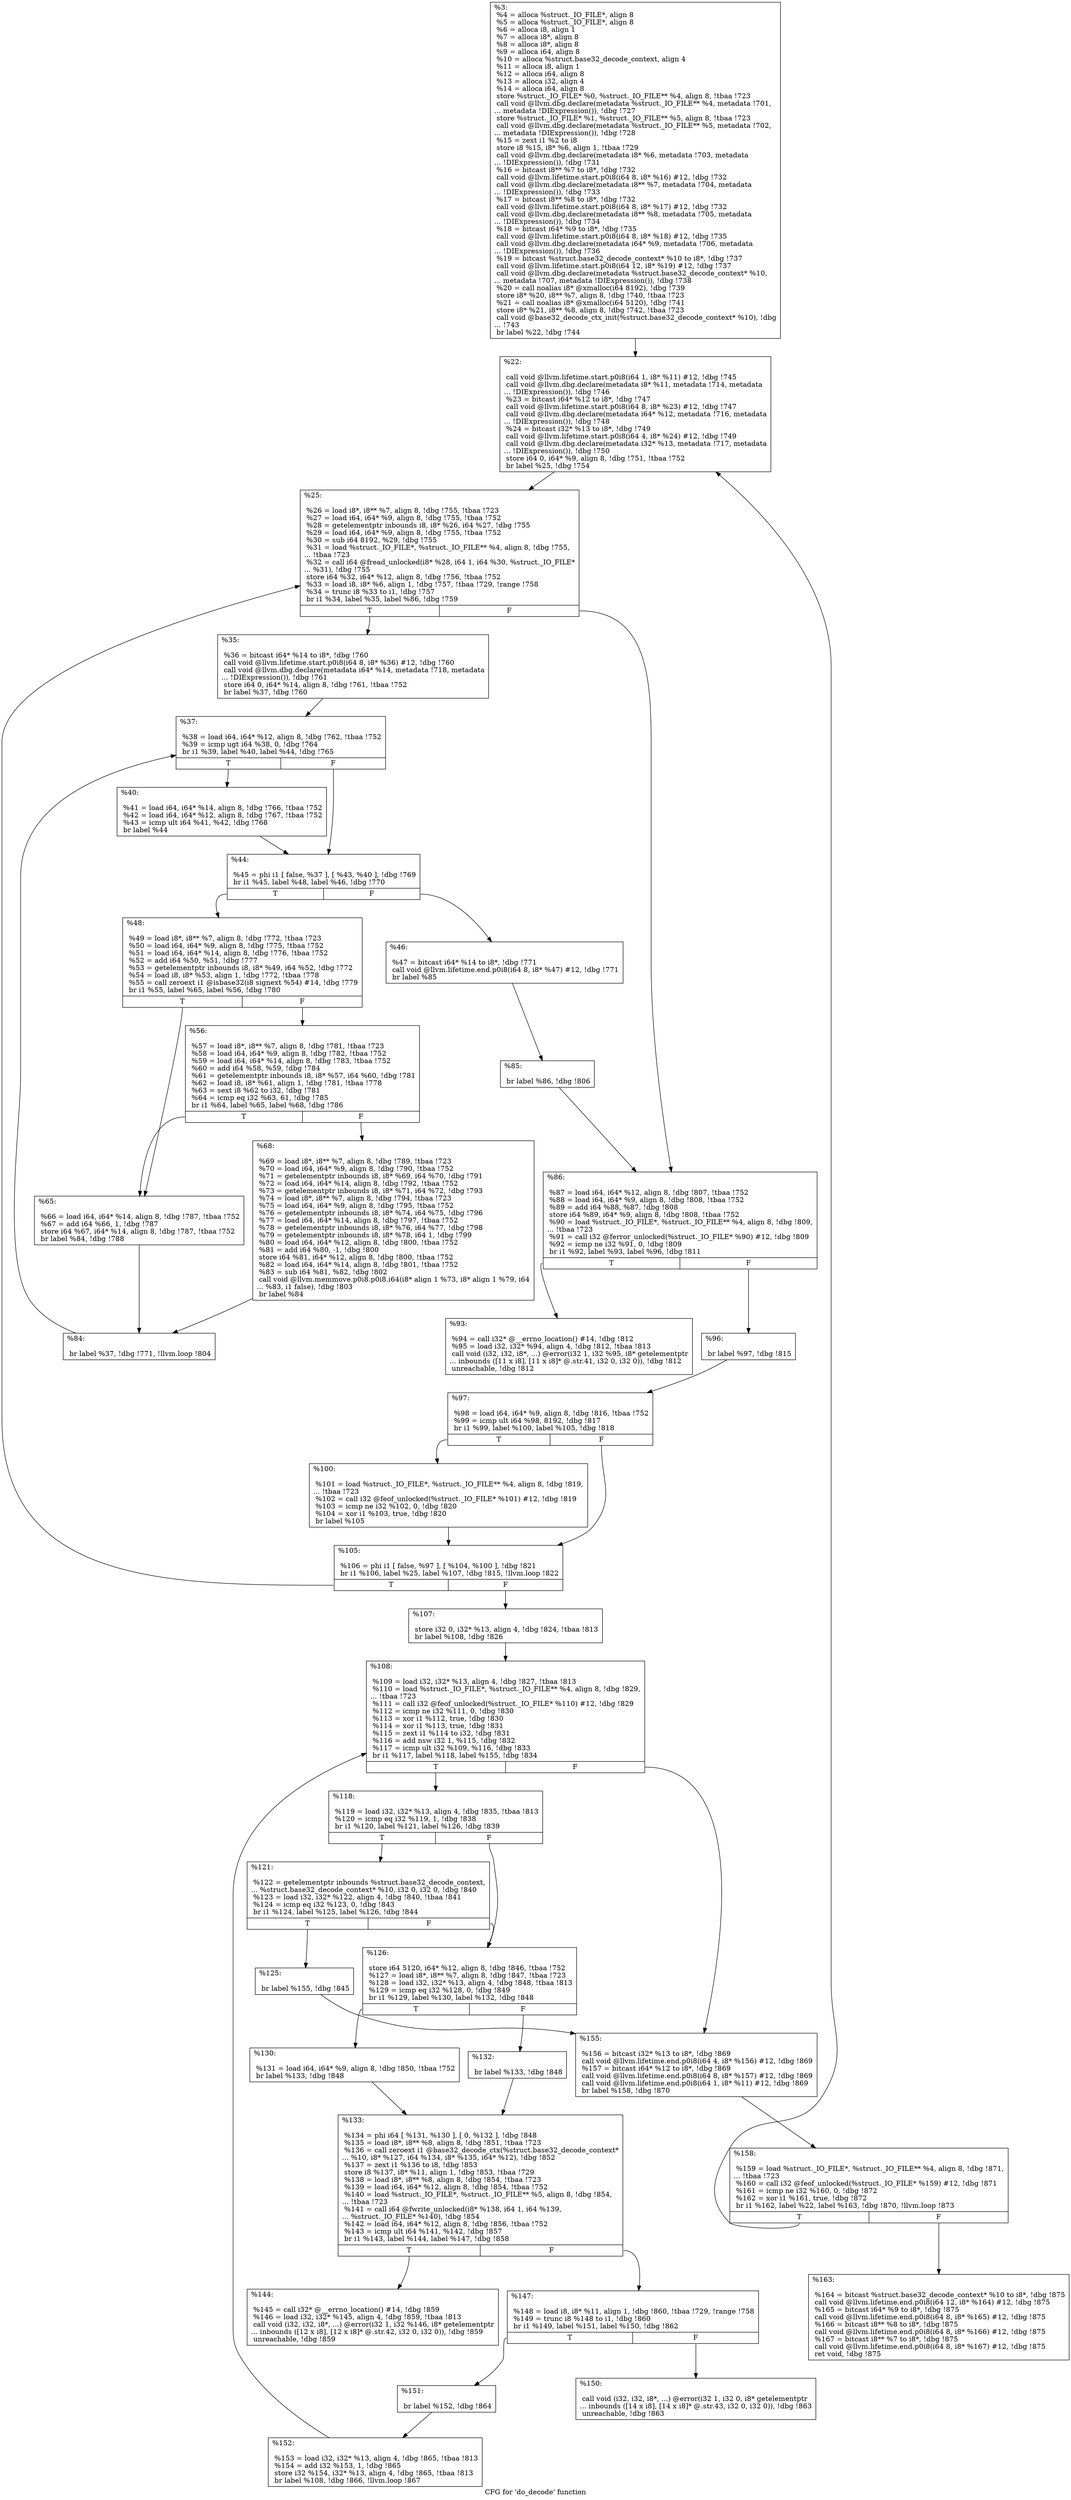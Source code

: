 digraph "CFG for 'do_decode' function" {
	label="CFG for 'do_decode' function";

	Node0x119f1d0 [shape=record,label="{%3:\l  %4 = alloca %struct._IO_FILE*, align 8\l  %5 = alloca %struct._IO_FILE*, align 8\l  %6 = alloca i8, align 1\l  %7 = alloca i8*, align 8\l  %8 = alloca i8*, align 8\l  %9 = alloca i64, align 8\l  %10 = alloca %struct.base32_decode_context, align 4\l  %11 = alloca i8, align 1\l  %12 = alloca i64, align 8\l  %13 = alloca i32, align 4\l  %14 = alloca i64, align 8\l  store %struct._IO_FILE* %0, %struct._IO_FILE** %4, align 8, !tbaa !723\l  call void @llvm.dbg.declare(metadata %struct._IO_FILE** %4, metadata !701,\l... metadata !DIExpression()), !dbg !727\l  store %struct._IO_FILE* %1, %struct._IO_FILE** %5, align 8, !tbaa !723\l  call void @llvm.dbg.declare(metadata %struct._IO_FILE** %5, metadata !702,\l... metadata !DIExpression()), !dbg !728\l  %15 = zext i1 %2 to i8\l  store i8 %15, i8* %6, align 1, !tbaa !729\l  call void @llvm.dbg.declare(metadata i8* %6, metadata !703, metadata\l... !DIExpression()), !dbg !731\l  %16 = bitcast i8** %7 to i8*, !dbg !732\l  call void @llvm.lifetime.start.p0i8(i64 8, i8* %16) #12, !dbg !732\l  call void @llvm.dbg.declare(metadata i8** %7, metadata !704, metadata\l... !DIExpression()), !dbg !733\l  %17 = bitcast i8** %8 to i8*, !dbg !732\l  call void @llvm.lifetime.start.p0i8(i64 8, i8* %17) #12, !dbg !732\l  call void @llvm.dbg.declare(metadata i8** %8, metadata !705, metadata\l... !DIExpression()), !dbg !734\l  %18 = bitcast i64* %9 to i8*, !dbg !735\l  call void @llvm.lifetime.start.p0i8(i64 8, i8* %18) #12, !dbg !735\l  call void @llvm.dbg.declare(metadata i64* %9, metadata !706, metadata\l... !DIExpression()), !dbg !736\l  %19 = bitcast %struct.base32_decode_context* %10 to i8*, !dbg !737\l  call void @llvm.lifetime.start.p0i8(i64 12, i8* %19) #12, !dbg !737\l  call void @llvm.dbg.declare(metadata %struct.base32_decode_context* %10,\l... metadata !707, metadata !DIExpression()), !dbg !738\l  %20 = call noalias i8* @xmalloc(i64 8192), !dbg !739\l  store i8* %20, i8** %7, align 8, !dbg !740, !tbaa !723\l  %21 = call noalias i8* @xmalloc(i64 5120), !dbg !741\l  store i8* %21, i8** %8, align 8, !dbg !742, !tbaa !723\l  call void @base32_decode_ctx_init(%struct.base32_decode_context* %10), !dbg\l... !743\l  br label %22, !dbg !744\l}"];
	Node0x119f1d0 -> Node0x118ba60;
	Node0x118ba60 [shape=record,label="{%22:\l\l  call void @llvm.lifetime.start.p0i8(i64 1, i8* %11) #12, !dbg !745\l  call void @llvm.dbg.declare(metadata i8* %11, metadata !714, metadata\l... !DIExpression()), !dbg !746\l  %23 = bitcast i64* %12 to i8*, !dbg !747\l  call void @llvm.lifetime.start.p0i8(i64 8, i8* %23) #12, !dbg !747\l  call void @llvm.dbg.declare(metadata i64* %12, metadata !716, metadata\l... !DIExpression()), !dbg !748\l  %24 = bitcast i32* %13 to i8*, !dbg !749\l  call void @llvm.lifetime.start.p0i8(i64 4, i8* %24) #12, !dbg !749\l  call void @llvm.dbg.declare(metadata i32* %13, metadata !717, metadata\l... !DIExpression()), !dbg !750\l  store i64 0, i64* %9, align 8, !dbg !751, !tbaa !752\l  br label %25, !dbg !754\l}"];
	Node0x118ba60 -> Node0x118bab0;
	Node0x118bab0 [shape=record,label="{%25:\l\l  %26 = load i8*, i8** %7, align 8, !dbg !755, !tbaa !723\l  %27 = load i64, i64* %9, align 8, !dbg !755, !tbaa !752\l  %28 = getelementptr inbounds i8, i8* %26, i64 %27, !dbg !755\l  %29 = load i64, i64* %9, align 8, !dbg !755, !tbaa !752\l  %30 = sub i64 8192, %29, !dbg !755\l  %31 = load %struct._IO_FILE*, %struct._IO_FILE** %4, align 8, !dbg !755,\l... !tbaa !723\l  %32 = call i64 @fread_unlocked(i8* %28, i64 1, i64 %30, %struct._IO_FILE*\l... %31), !dbg !755\l  store i64 %32, i64* %12, align 8, !dbg !756, !tbaa !752\l  %33 = load i8, i8* %6, align 1, !dbg !757, !tbaa !729, !range !758\l  %34 = trunc i8 %33 to i1, !dbg !757\l  br i1 %34, label %35, label %86, !dbg !759\l|{<s0>T|<s1>F}}"];
	Node0x118bab0:s0 -> Node0x118bb00;
	Node0x118bab0:s1 -> Node0x118be70;
	Node0x118bb00 [shape=record,label="{%35:\l\l  %36 = bitcast i64* %14 to i8*, !dbg !760\l  call void @llvm.lifetime.start.p0i8(i64 8, i8* %36) #12, !dbg !760\l  call void @llvm.dbg.declare(metadata i64* %14, metadata !718, metadata\l... !DIExpression()), !dbg !761\l  store i64 0, i64* %14, align 8, !dbg !761, !tbaa !752\l  br label %37, !dbg !760\l}"];
	Node0x118bb00 -> Node0x118bb50;
	Node0x118bb50 [shape=record,label="{%37:\l\l  %38 = load i64, i64* %12, align 8, !dbg !762, !tbaa !752\l  %39 = icmp ugt i64 %38, 0, !dbg !764\l  br i1 %39, label %40, label %44, !dbg !765\l|{<s0>T|<s1>F}}"];
	Node0x118bb50:s0 -> Node0x118bba0;
	Node0x118bb50:s1 -> Node0x118bbf0;
	Node0x118bba0 [shape=record,label="{%40:\l\l  %41 = load i64, i64* %14, align 8, !dbg !766, !tbaa !752\l  %42 = load i64, i64* %12, align 8, !dbg !767, !tbaa !752\l  %43 = icmp ult i64 %41, %42, !dbg !768\l  br label %44\l}"];
	Node0x118bba0 -> Node0x118bbf0;
	Node0x118bbf0 [shape=record,label="{%44:\l\l  %45 = phi i1 [ false, %37 ], [ %43, %40 ], !dbg !769\l  br i1 %45, label %48, label %46, !dbg !770\l|{<s0>T|<s1>F}}"];
	Node0x118bbf0:s0 -> Node0x118bc90;
	Node0x118bbf0:s1 -> Node0x118bc40;
	Node0x118bc40 [shape=record,label="{%46:\l\l  %47 = bitcast i64* %14 to i8*, !dbg !771\l  call void @llvm.lifetime.end.p0i8(i64 8, i8* %47) #12, !dbg !771\l  br label %85\l}"];
	Node0x118bc40 -> Node0x118be20;
	Node0x118bc90 [shape=record,label="{%48:\l\l  %49 = load i8*, i8** %7, align 8, !dbg !772, !tbaa !723\l  %50 = load i64, i64* %9, align 8, !dbg !775, !tbaa !752\l  %51 = load i64, i64* %14, align 8, !dbg !776, !tbaa !752\l  %52 = add i64 %50, %51, !dbg !777\l  %53 = getelementptr inbounds i8, i8* %49, i64 %52, !dbg !772\l  %54 = load i8, i8* %53, align 1, !dbg !772, !tbaa !778\l  %55 = call zeroext i1 @isbase32(i8 signext %54) #14, !dbg !779\l  br i1 %55, label %65, label %56, !dbg !780\l|{<s0>T|<s1>F}}"];
	Node0x118bc90:s0 -> Node0x118bd30;
	Node0x118bc90:s1 -> Node0x118bce0;
	Node0x118bce0 [shape=record,label="{%56:\l\l  %57 = load i8*, i8** %7, align 8, !dbg !781, !tbaa !723\l  %58 = load i64, i64* %9, align 8, !dbg !782, !tbaa !752\l  %59 = load i64, i64* %14, align 8, !dbg !783, !tbaa !752\l  %60 = add i64 %58, %59, !dbg !784\l  %61 = getelementptr inbounds i8, i8* %57, i64 %60, !dbg !781\l  %62 = load i8, i8* %61, align 1, !dbg !781, !tbaa !778\l  %63 = sext i8 %62 to i32, !dbg !781\l  %64 = icmp eq i32 %63, 61, !dbg !785\l  br i1 %64, label %65, label %68, !dbg !786\l|{<s0>T|<s1>F}}"];
	Node0x118bce0:s0 -> Node0x118bd30;
	Node0x118bce0:s1 -> Node0x118bd80;
	Node0x118bd30 [shape=record,label="{%65:\l\l  %66 = load i64, i64* %14, align 8, !dbg !787, !tbaa !752\l  %67 = add i64 %66, 1, !dbg !787\l  store i64 %67, i64* %14, align 8, !dbg !787, !tbaa !752\l  br label %84, !dbg !788\l}"];
	Node0x118bd30 -> Node0x118bdd0;
	Node0x118bd80 [shape=record,label="{%68:\l\l  %69 = load i8*, i8** %7, align 8, !dbg !789, !tbaa !723\l  %70 = load i64, i64* %9, align 8, !dbg !790, !tbaa !752\l  %71 = getelementptr inbounds i8, i8* %69, i64 %70, !dbg !791\l  %72 = load i64, i64* %14, align 8, !dbg !792, !tbaa !752\l  %73 = getelementptr inbounds i8, i8* %71, i64 %72, !dbg !793\l  %74 = load i8*, i8** %7, align 8, !dbg !794, !tbaa !723\l  %75 = load i64, i64* %9, align 8, !dbg !795, !tbaa !752\l  %76 = getelementptr inbounds i8, i8* %74, i64 %75, !dbg !796\l  %77 = load i64, i64* %14, align 8, !dbg !797, !tbaa !752\l  %78 = getelementptr inbounds i8, i8* %76, i64 %77, !dbg !798\l  %79 = getelementptr inbounds i8, i8* %78, i64 1, !dbg !799\l  %80 = load i64, i64* %12, align 8, !dbg !800, !tbaa !752\l  %81 = add i64 %80, -1, !dbg !800\l  store i64 %81, i64* %12, align 8, !dbg !800, !tbaa !752\l  %82 = load i64, i64* %14, align 8, !dbg !801, !tbaa !752\l  %83 = sub i64 %81, %82, !dbg !802\l  call void @llvm.memmove.p0i8.p0i8.i64(i8* align 1 %73, i8* align 1 %79, i64\l... %83, i1 false), !dbg !803\l  br label %84\l}"];
	Node0x118bd80 -> Node0x118bdd0;
	Node0x118bdd0 [shape=record,label="{%84:\l\l  br label %37, !dbg !771, !llvm.loop !804\l}"];
	Node0x118bdd0 -> Node0x118bb50;
	Node0x118be20 [shape=record,label="{%85:\l\l  br label %86, !dbg !806\l}"];
	Node0x118be20 -> Node0x118be70;
	Node0x118be70 [shape=record,label="{%86:\l\l  %87 = load i64, i64* %12, align 8, !dbg !807, !tbaa !752\l  %88 = load i64, i64* %9, align 8, !dbg !808, !tbaa !752\l  %89 = add i64 %88, %87, !dbg !808\l  store i64 %89, i64* %9, align 8, !dbg !808, !tbaa !752\l  %90 = load %struct._IO_FILE*, %struct._IO_FILE** %4, align 8, !dbg !809,\l... !tbaa !723\l  %91 = call i32 @ferror_unlocked(%struct._IO_FILE* %90) #12, !dbg !809\l  %92 = icmp ne i32 %91, 0, !dbg !809\l  br i1 %92, label %93, label %96, !dbg !811\l|{<s0>T|<s1>F}}"];
	Node0x118be70:s0 -> Node0x118bec0;
	Node0x118be70:s1 -> Node0x118bf10;
	Node0x118bec0 [shape=record,label="{%93:\l\l  %94 = call i32* @__errno_location() #14, !dbg !812\l  %95 = load i32, i32* %94, align 4, !dbg !812, !tbaa !813\l  call void (i32, i32, i8*, ...) @error(i32 1, i32 %95, i8* getelementptr\l... inbounds ([11 x i8], [11 x i8]* @.str.41, i32 0, i32 0)), !dbg !812\l  unreachable, !dbg !812\l}"];
	Node0x118bf10 [shape=record,label="{%96:\l\l  br label %97, !dbg !815\l}"];
	Node0x118bf10 -> Node0x118bf60;
	Node0x118bf60 [shape=record,label="{%97:\l\l  %98 = load i64, i64* %9, align 8, !dbg !816, !tbaa !752\l  %99 = icmp ult i64 %98, 8192, !dbg !817\l  br i1 %99, label %100, label %105, !dbg !818\l|{<s0>T|<s1>F}}"];
	Node0x118bf60:s0 -> Node0x118bfb0;
	Node0x118bf60:s1 -> Node0x118c000;
	Node0x118bfb0 [shape=record,label="{%100:\l\l  %101 = load %struct._IO_FILE*, %struct._IO_FILE** %4, align 8, !dbg !819,\l... !tbaa !723\l  %102 = call i32 @feof_unlocked(%struct._IO_FILE* %101) #12, !dbg !819\l  %103 = icmp ne i32 %102, 0, !dbg !820\l  %104 = xor i1 %103, true, !dbg !820\l  br label %105\l}"];
	Node0x118bfb0 -> Node0x118c000;
	Node0x118c000 [shape=record,label="{%105:\l\l  %106 = phi i1 [ false, %97 ], [ %104, %100 ], !dbg !821\l  br i1 %106, label %25, label %107, !dbg !815, !llvm.loop !822\l|{<s0>T|<s1>F}}"];
	Node0x118c000:s0 -> Node0x118bab0;
	Node0x118c000:s1 -> Node0x118c050;
	Node0x118c050 [shape=record,label="{%107:\l\l  store i32 0, i32* %13, align 4, !dbg !824, !tbaa !813\l  br label %108, !dbg !826\l}"];
	Node0x118c050 -> Node0x118c0a0;
	Node0x118c0a0 [shape=record,label="{%108:\l\l  %109 = load i32, i32* %13, align 4, !dbg !827, !tbaa !813\l  %110 = load %struct._IO_FILE*, %struct._IO_FILE** %4, align 8, !dbg !829,\l... !tbaa !723\l  %111 = call i32 @feof_unlocked(%struct._IO_FILE* %110) #12, !dbg !829\l  %112 = icmp ne i32 %111, 0, !dbg !830\l  %113 = xor i1 %112, true, !dbg !830\l  %114 = xor i1 %113, true, !dbg !831\l  %115 = zext i1 %114 to i32, !dbg !831\l  %116 = add nsw i32 1, %115, !dbg !832\l  %117 = icmp ult i32 %109, %116, !dbg !833\l  br i1 %117, label %118, label %155, !dbg !834\l|{<s0>T|<s1>F}}"];
	Node0x118c0a0:s0 -> Node0x118c0f0;
	Node0x118c0a0:s1 -> Node0x118c4b0;
	Node0x118c0f0 [shape=record,label="{%118:\l\l  %119 = load i32, i32* %13, align 4, !dbg !835, !tbaa !813\l  %120 = icmp eq i32 %119, 1, !dbg !838\l  br i1 %120, label %121, label %126, !dbg !839\l|{<s0>T|<s1>F}}"];
	Node0x118c0f0:s0 -> Node0x118c140;
	Node0x118c0f0:s1 -> Node0x118c1e0;
	Node0x118c140 [shape=record,label="{%121:\l\l  %122 = getelementptr inbounds %struct.base32_decode_context,\l... %struct.base32_decode_context* %10, i32 0, i32 0, !dbg !840\l  %123 = load i32, i32* %122, align 4, !dbg !840, !tbaa !841\l  %124 = icmp eq i32 %123, 0, !dbg !843\l  br i1 %124, label %125, label %126, !dbg !844\l|{<s0>T|<s1>F}}"];
	Node0x118c140:s0 -> Node0x118c190;
	Node0x118c140:s1 -> Node0x118c1e0;
	Node0x118c190 [shape=record,label="{%125:\l\l  br label %155, !dbg !845\l}"];
	Node0x118c190 -> Node0x118c4b0;
	Node0x118c1e0 [shape=record,label="{%126:\l\l  store i64 5120, i64* %12, align 8, !dbg !846, !tbaa !752\l  %127 = load i8*, i8** %7, align 8, !dbg !847, !tbaa !723\l  %128 = load i32, i32* %13, align 4, !dbg !848, !tbaa !813\l  %129 = icmp eq i32 %128, 0, !dbg !849\l  br i1 %129, label %130, label %132, !dbg !848\l|{<s0>T|<s1>F}}"];
	Node0x118c1e0:s0 -> Node0x118c230;
	Node0x118c1e0:s1 -> Node0x118c280;
	Node0x118c230 [shape=record,label="{%130:\l\l  %131 = load i64, i64* %9, align 8, !dbg !850, !tbaa !752\l  br label %133, !dbg !848\l}"];
	Node0x118c230 -> Node0x118c2d0;
	Node0x118c280 [shape=record,label="{%132:\l\l  br label %133, !dbg !848\l}"];
	Node0x118c280 -> Node0x118c2d0;
	Node0x118c2d0 [shape=record,label="{%133:\l\l  %134 = phi i64 [ %131, %130 ], [ 0, %132 ], !dbg !848\l  %135 = load i8*, i8** %8, align 8, !dbg !851, !tbaa !723\l  %136 = call zeroext i1 @base32_decode_ctx(%struct.base32_decode_context*\l... %10, i8* %127, i64 %134, i8* %135, i64* %12), !dbg !852\l  %137 = zext i1 %136 to i8, !dbg !853\l  store i8 %137, i8* %11, align 1, !dbg !853, !tbaa !729\l  %138 = load i8*, i8** %8, align 8, !dbg !854, !tbaa !723\l  %139 = load i64, i64* %12, align 8, !dbg !854, !tbaa !752\l  %140 = load %struct._IO_FILE*, %struct._IO_FILE** %5, align 8, !dbg !854,\l... !tbaa !723\l  %141 = call i64 @fwrite_unlocked(i8* %138, i64 1, i64 %139,\l... %struct._IO_FILE* %140), !dbg !854\l  %142 = load i64, i64* %12, align 8, !dbg !856, !tbaa !752\l  %143 = icmp ult i64 %141, %142, !dbg !857\l  br i1 %143, label %144, label %147, !dbg !858\l|{<s0>T|<s1>F}}"];
	Node0x118c2d0:s0 -> Node0x118c320;
	Node0x118c2d0:s1 -> Node0x118c370;
	Node0x118c320 [shape=record,label="{%144:\l\l  %145 = call i32* @__errno_location() #14, !dbg !859\l  %146 = load i32, i32* %145, align 4, !dbg !859, !tbaa !813\l  call void (i32, i32, i8*, ...) @error(i32 1, i32 %146, i8* getelementptr\l... inbounds ([12 x i8], [12 x i8]* @.str.42, i32 0, i32 0)), !dbg !859\l  unreachable, !dbg !859\l}"];
	Node0x118c370 [shape=record,label="{%147:\l\l  %148 = load i8, i8* %11, align 1, !dbg !860, !tbaa !729, !range !758\l  %149 = trunc i8 %148 to i1, !dbg !860\l  br i1 %149, label %151, label %150, !dbg !862\l|{<s0>T|<s1>F}}"];
	Node0x118c370:s0 -> Node0x118c410;
	Node0x118c370:s1 -> Node0x118c3c0;
	Node0x118c3c0 [shape=record,label="{%150:\l\l  call void (i32, i32, i8*, ...) @error(i32 1, i32 0, i8* getelementptr\l... inbounds ([14 x i8], [14 x i8]* @.str.43, i32 0, i32 0)), !dbg !863\l  unreachable, !dbg !863\l}"];
	Node0x118c410 [shape=record,label="{%151:\l\l  br label %152, !dbg !864\l}"];
	Node0x118c410 -> Node0x118c460;
	Node0x118c460 [shape=record,label="{%152:\l\l  %153 = load i32, i32* %13, align 4, !dbg !865, !tbaa !813\l  %154 = add i32 %153, 1, !dbg !865\l  store i32 %154, i32* %13, align 4, !dbg !865, !tbaa !813\l  br label %108, !dbg !866, !llvm.loop !867\l}"];
	Node0x118c460 -> Node0x118c0a0;
	Node0x118c4b0 [shape=record,label="{%155:\l\l  %156 = bitcast i32* %13 to i8*, !dbg !869\l  call void @llvm.lifetime.end.p0i8(i64 4, i8* %156) #12, !dbg !869\l  %157 = bitcast i64* %12 to i8*, !dbg !869\l  call void @llvm.lifetime.end.p0i8(i64 8, i8* %157) #12, !dbg !869\l  call void @llvm.lifetime.end.p0i8(i64 1, i8* %11) #12, !dbg !869\l  br label %158, !dbg !870\l}"];
	Node0x118c4b0 -> Node0x118c500;
	Node0x118c500 [shape=record,label="{%158:\l\l  %159 = load %struct._IO_FILE*, %struct._IO_FILE** %4, align 8, !dbg !871,\l... !tbaa !723\l  %160 = call i32 @feof_unlocked(%struct._IO_FILE* %159) #12, !dbg !871\l  %161 = icmp ne i32 %160, 0, !dbg !872\l  %162 = xor i1 %161, true, !dbg !872\l  br i1 %162, label %22, label %163, !dbg !870, !llvm.loop !873\l|{<s0>T|<s1>F}}"];
	Node0x118c500:s0 -> Node0x118ba60;
	Node0x118c500:s1 -> Node0x118c550;
	Node0x118c550 [shape=record,label="{%163:\l\l  %164 = bitcast %struct.base32_decode_context* %10 to i8*, !dbg !875\l  call void @llvm.lifetime.end.p0i8(i64 12, i8* %164) #12, !dbg !875\l  %165 = bitcast i64* %9 to i8*, !dbg !875\l  call void @llvm.lifetime.end.p0i8(i64 8, i8* %165) #12, !dbg !875\l  %166 = bitcast i8** %8 to i8*, !dbg !875\l  call void @llvm.lifetime.end.p0i8(i64 8, i8* %166) #12, !dbg !875\l  %167 = bitcast i8** %7 to i8*, !dbg !875\l  call void @llvm.lifetime.end.p0i8(i64 8, i8* %167) #12, !dbg !875\l  ret void, !dbg !875\l}"];
}
